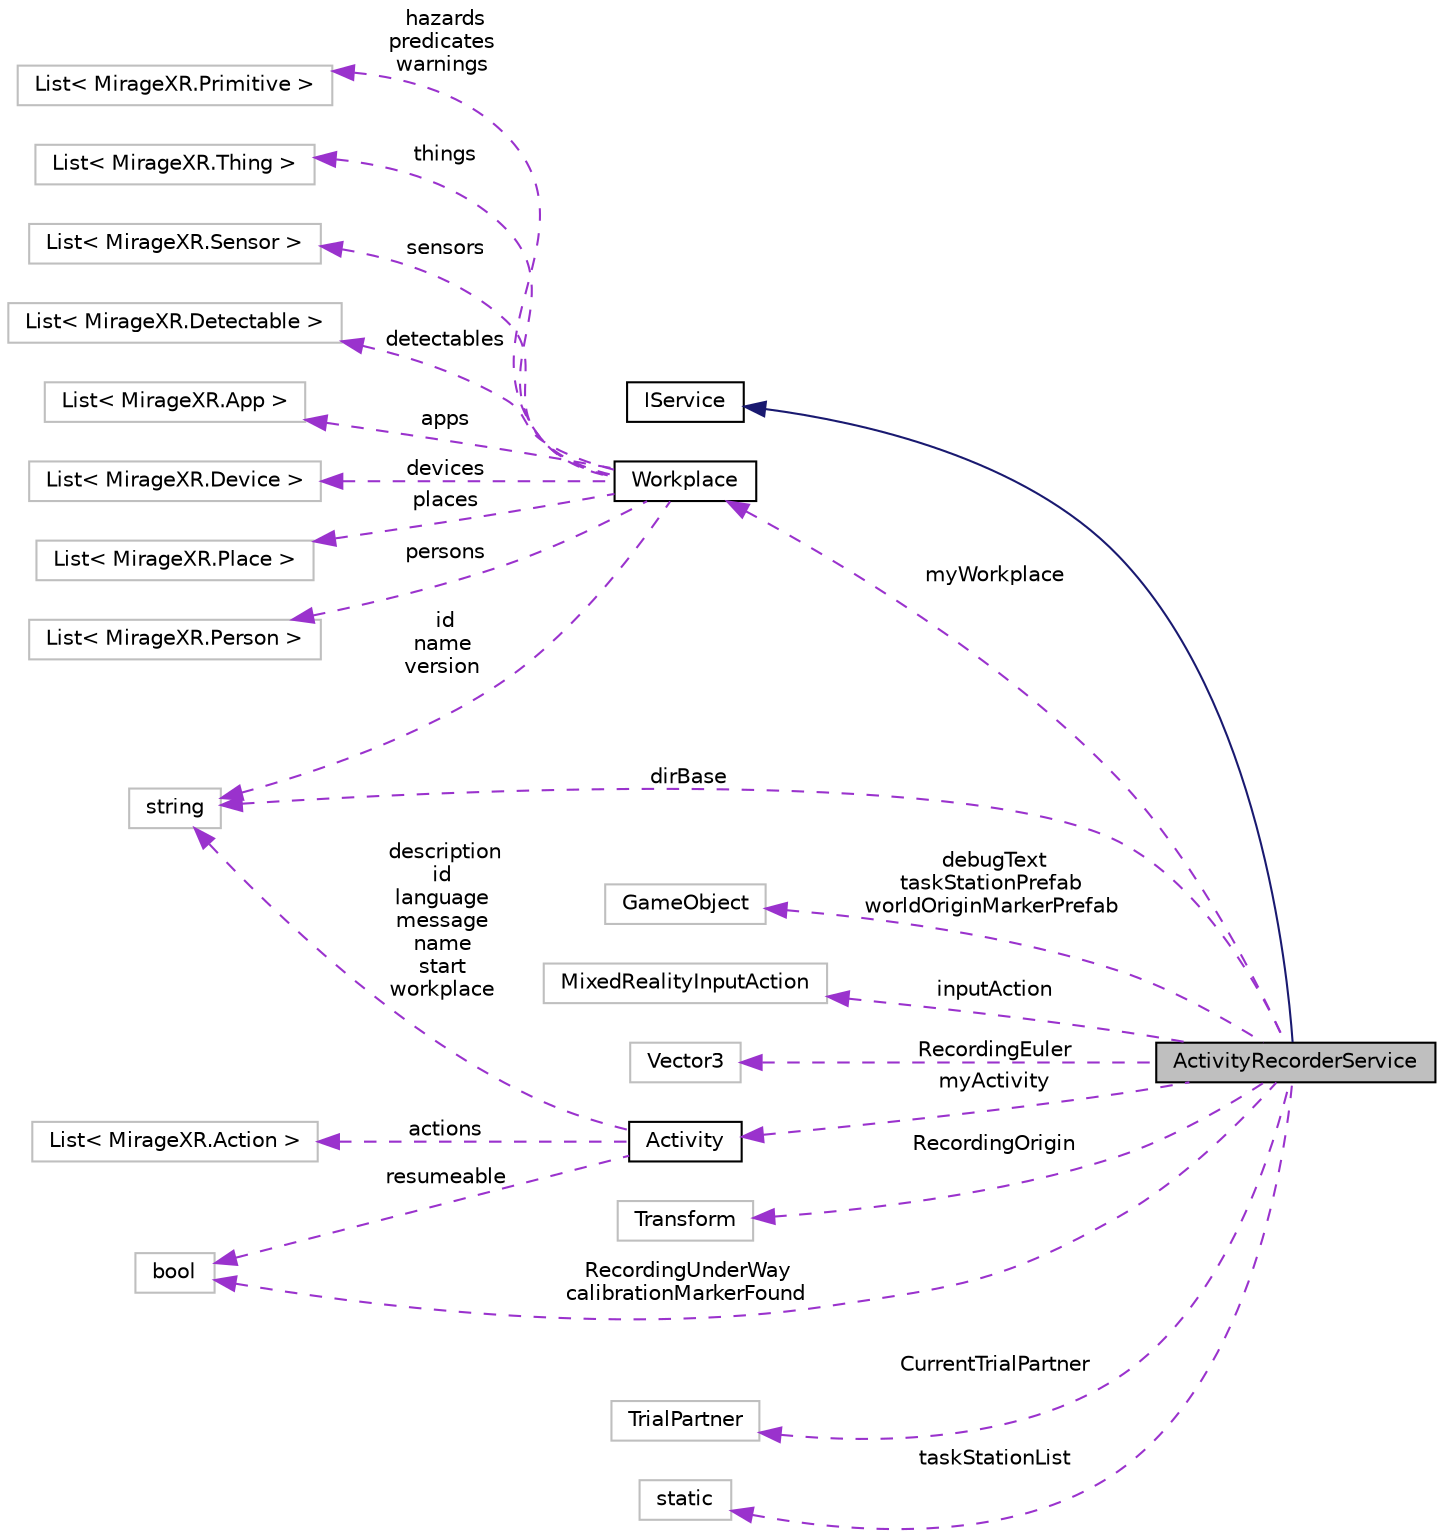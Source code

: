 digraph "ActivityRecorderService"
{
 // INTERACTIVE_SVG=YES
 // LATEX_PDF_SIZE
  edge [fontname="Helvetica",fontsize="10",labelfontname="Helvetica",labelfontsize="10"];
  node [fontname="Helvetica",fontsize="10",shape=record];
  rankdir="LR";
  Node1 [label="ActivityRecorderService",height=0.2,width=0.4,color="black", fillcolor="grey75", style="filled", fontcolor="black",tooltip=" "];
  Node2 -> Node1 [dir="back",color="midnightblue",fontsize="10",style="solid",fontname="Helvetica"];
  Node2 [label="IService",height=0.2,width=0.4,color="black", fillcolor="white", style="filled",URL="$class_i_service.html",tooltip=" "];
  Node3 -> Node1 [dir="back",color="darkorchid3",fontsize="10",style="dashed",label=" myWorkplace" ,fontname="Helvetica"];
  Node3 [label="Workplace",height=0.2,width=0.4,color="black", fillcolor="white", style="filled",URL="$class_mirage_x_r_1_1_workplace.html",tooltip=" "];
  Node4 -> Node3 [dir="back",color="darkorchid3",fontsize="10",style="dashed",label=" apps" ,fontname="Helvetica"];
  Node4 [label="List\< MirageXR.App \>",height=0.2,width=0.4,color="grey75", fillcolor="white", style="filled",tooltip=" "];
  Node5 -> Node3 [dir="back",color="darkorchid3",fontsize="10",style="dashed",label=" id\nname\nversion" ,fontname="Helvetica"];
  Node5 [label="string",height=0.2,width=0.4,color="grey75", fillcolor="white", style="filled",tooltip=" "];
  Node6 -> Node3 [dir="back",color="darkorchid3",fontsize="10",style="dashed",label=" devices" ,fontname="Helvetica"];
  Node6 [label="List\< MirageXR.Device \>",height=0.2,width=0.4,color="grey75", fillcolor="white", style="filled",tooltip=" "];
  Node7 -> Node3 [dir="back",color="darkorchid3",fontsize="10",style="dashed",label=" places" ,fontname="Helvetica"];
  Node7 [label="List\< MirageXR.Place \>",height=0.2,width=0.4,color="grey75", fillcolor="white", style="filled",tooltip=" "];
  Node8 -> Node3 [dir="back",color="darkorchid3",fontsize="10",style="dashed",label=" persons" ,fontname="Helvetica"];
  Node8 [label="List\< MirageXR.Person \>",height=0.2,width=0.4,color="grey75", fillcolor="white", style="filled",tooltip=" "];
  Node9 -> Node3 [dir="back",color="darkorchid3",fontsize="10",style="dashed",label=" hazards\npredicates\nwarnings" ,fontname="Helvetica"];
  Node9 [label="List\< MirageXR.Primitive \>",height=0.2,width=0.4,color="grey75", fillcolor="white", style="filled",tooltip=" "];
  Node10 -> Node3 [dir="back",color="darkorchid3",fontsize="10",style="dashed",label=" things" ,fontname="Helvetica"];
  Node10 [label="List\< MirageXR.Thing \>",height=0.2,width=0.4,color="grey75", fillcolor="white", style="filled",tooltip=" "];
  Node11 -> Node3 [dir="back",color="darkorchid3",fontsize="10",style="dashed",label=" sensors" ,fontname="Helvetica"];
  Node11 [label="List\< MirageXR.Sensor \>",height=0.2,width=0.4,color="grey75", fillcolor="white", style="filled",tooltip=" "];
  Node12 -> Node3 [dir="back",color="darkorchid3",fontsize="10",style="dashed",label=" detectables" ,fontname="Helvetica"];
  Node12 [label="List\< MirageXR.Detectable \>",height=0.2,width=0.4,color="grey75", fillcolor="white", style="filled",tooltip=" "];
  Node5 -> Node1 [dir="back",color="darkorchid3",fontsize="10",style="dashed",label=" dirBase" ,fontname="Helvetica"];
  Node13 -> Node1 [dir="back",color="darkorchid3",fontsize="10",style="dashed",label=" debugText\ntaskStationPrefab\nworldOriginMarkerPrefab" ,fontname="Helvetica"];
  Node13 [label="GameObject",height=0.2,width=0.4,color="grey75", fillcolor="white", style="filled",tooltip=" "];
  Node14 -> Node1 [dir="back",color="darkorchid3",fontsize="10",style="dashed",label=" inputAction" ,fontname="Helvetica"];
  Node14 [label="MixedRealityInputAction",height=0.2,width=0.4,color="grey75", fillcolor="white", style="filled",tooltip=" "];
  Node15 -> Node1 [dir="back",color="darkorchid3",fontsize="10",style="dashed",label=" RecordingEuler" ,fontname="Helvetica"];
  Node15 [label="Vector3",height=0.2,width=0.4,color="grey75", fillcolor="white", style="filled",tooltip=" "];
  Node16 -> Node1 [dir="back",color="darkorchid3",fontsize="10",style="dashed",label=" RecordingUnderWay\ncalibrationMarkerFound" ,fontname="Helvetica"];
  Node16 [label="bool",height=0.2,width=0.4,color="grey75", fillcolor="white", style="filled",tooltip=" "];
  Node17 -> Node1 [dir="back",color="darkorchid3",fontsize="10",style="dashed",label=" RecordingOrigin" ,fontname="Helvetica"];
  Node17 [label="Transform",height=0.2,width=0.4,color="grey75", fillcolor="white", style="filled",tooltip=" "];
  Node18 -> Node1 [dir="back",color="darkorchid3",fontsize="10",style="dashed",label=" myActivity" ,fontname="Helvetica"];
  Node18 [label="Activity",height=0.2,width=0.4,color="black", fillcolor="white", style="filled",URL="$class_mirage_x_r_1_1_activity.html",tooltip=" "];
  Node19 -> Node18 [dir="back",color="darkorchid3",fontsize="10",style="dashed",label=" actions" ,fontname="Helvetica"];
  Node19 [label="List\< MirageXR.Action \>",height=0.2,width=0.4,color="grey75", fillcolor="white", style="filled",tooltip=" "];
  Node5 -> Node18 [dir="back",color="darkorchid3",fontsize="10",style="dashed",label=" description\nid\nlanguage\nmessage\nname\nstart\nworkplace" ,fontname="Helvetica"];
  Node16 -> Node18 [dir="back",color="darkorchid3",fontsize="10",style="dashed",label=" resumeable" ,fontname="Helvetica"];
  Node20 -> Node1 [dir="back",color="darkorchid3",fontsize="10",style="dashed",label=" CurrentTrialPartner" ,fontname="Helvetica"];
  Node20 [label="TrialPartner",height=0.2,width=0.4,color="grey75", fillcolor="white", style="filled",tooltip=" "];
  Node21 -> Node1 [dir="back",color="darkorchid3",fontsize="10",style="dashed",label=" taskStationList" ,fontname="Helvetica"];
  Node21 [label="static",height=0.2,width=0.4,color="grey75", fillcolor="white", style="filled",tooltip=" "];
}
